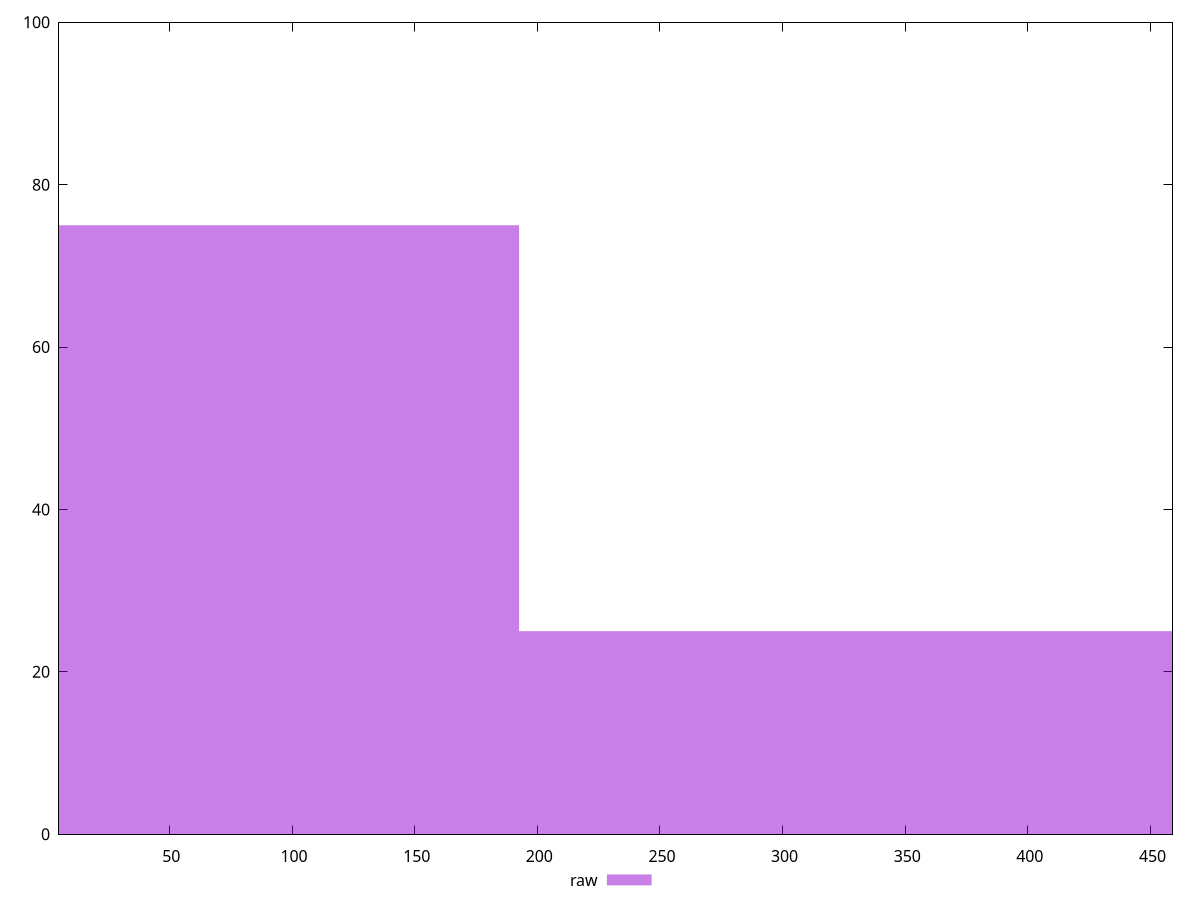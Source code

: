 reset

$raw <<EOF
0 75
385.1551901648829 25
EOF

set key outside below
set boxwidth 385.1551901648829
set xrange [5:459]
set yrange [0:100]
set style fill transparent solid 0.5 noborder
set terminal svg size 640, 490 enhanced background rgb 'white'
set output "report_00007_2020-12-11T15:55:29.892Z/render-blocking-resources/samples/pages+cached+noexternal+nofonts/raw/histogram.svg"

plot $raw title "raw" with boxes

reset
